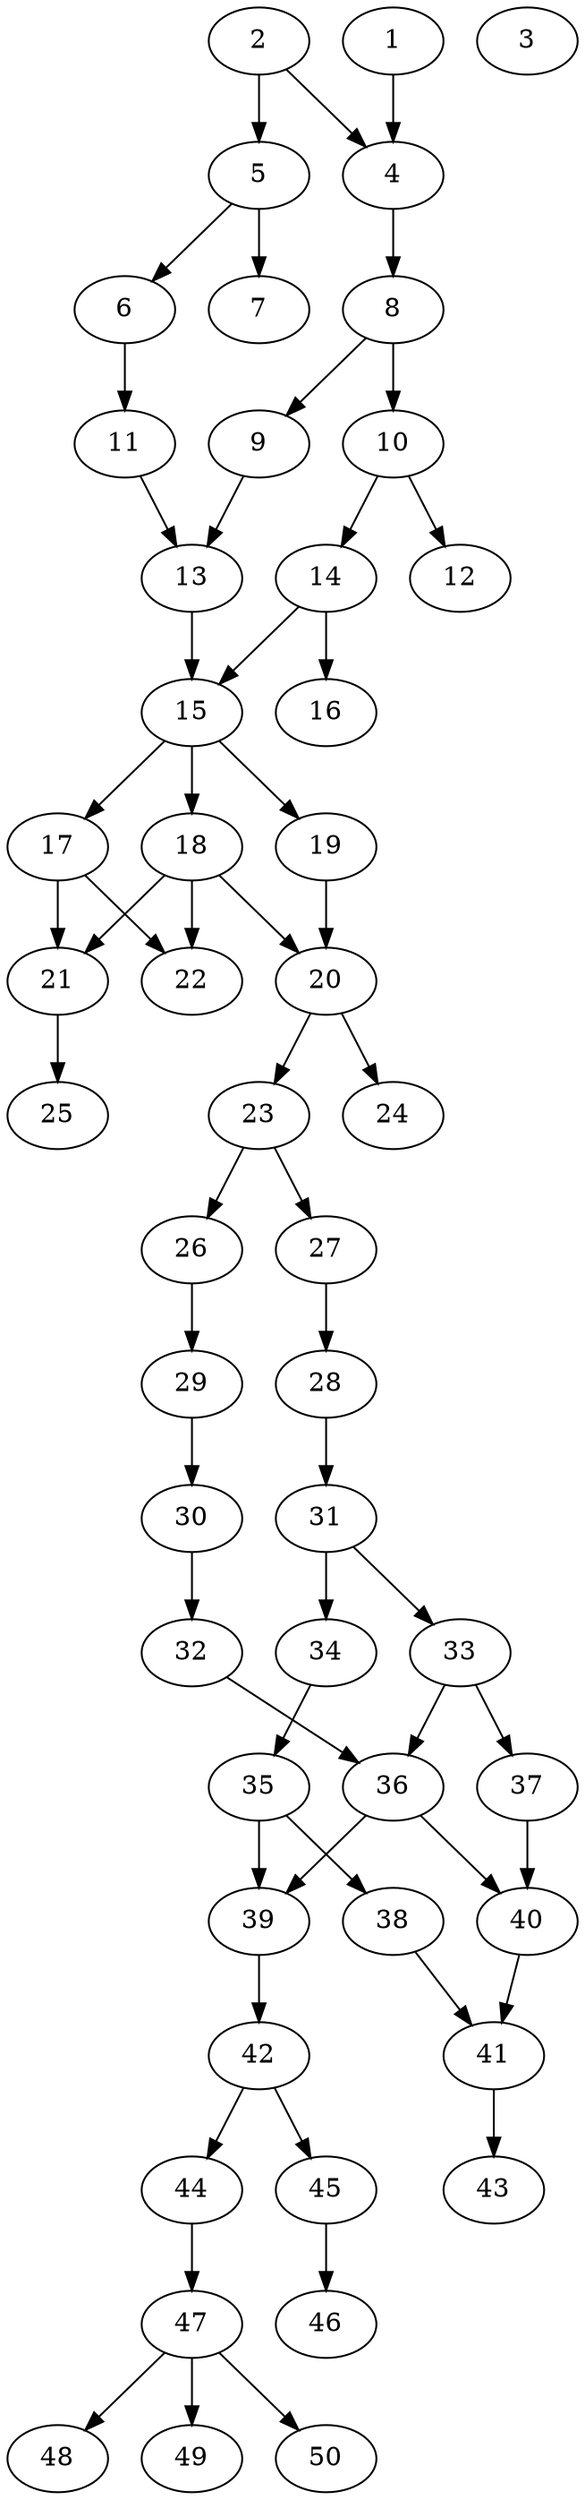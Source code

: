// DAG automatically generated by daggen at Thu Oct  3 14:07:56 2019
// ./daggen --dot -n 50 --ccr 0.3 --fat 0.3 --regular 0.7 --density 0.5 --mindata 5242880 --maxdata 52428800 
digraph G {
  1 [size="104308053", alpha="0.20", expect_size="31292416"] 
  1 -> 4 [size ="31292416"]
  2 [size="45919573", alpha="0.03", expect_size="13775872"] 
  2 -> 4 [size ="13775872"]
  2 -> 5 [size ="13775872"]
  3 [size="134341973", alpha="0.07", expect_size="40302592"] 
  4 [size="80298667", alpha="0.02", expect_size="24089600"] 
  4 -> 8 [size ="24089600"]
  5 [size="169055573", alpha="0.16", expect_size="50716672"] 
  5 -> 6 [size ="50716672"]
  5 -> 7 [size ="50716672"]
  6 [size="142551040", alpha="0.20", expect_size="42765312"] 
  6 -> 11 [size ="42765312"]
  7 [size="82691413", alpha="0.19", expect_size="24807424"] 
  8 [size="135174827", alpha="0.02", expect_size="40552448"] 
  8 -> 9 [size ="40552448"]
  8 -> 10 [size ="40552448"]
  9 [size="115094187", alpha="0.00", expect_size="34528256"] 
  9 -> 13 [size ="34528256"]
  10 [size="166891520", alpha="0.09", expect_size="50067456"] 
  10 -> 12 [size ="50067456"]
  10 -> 14 [size ="50067456"]
  11 [size="113237333", alpha="0.12", expect_size="33971200"] 
  11 -> 13 [size ="33971200"]
  12 [size="113049600", alpha="0.01", expect_size="33914880"] 
  13 [size="133014187", alpha="0.11", expect_size="39904256"] 
  13 -> 15 [size ="39904256"]
  14 [size="34484907", alpha="0.04", expect_size="10345472"] 
  14 -> 15 [size ="10345472"]
  14 -> 16 [size ="10345472"]
  15 [size="47363413", alpha="0.01", expect_size="14209024"] 
  15 -> 17 [size ="14209024"]
  15 -> 18 [size ="14209024"]
  15 -> 19 [size ="14209024"]
  16 [size="170926080", alpha="0.14", expect_size="51277824"] 
  17 [size="167031467", alpha="0.04", expect_size="50109440"] 
  17 -> 21 [size ="50109440"]
  17 -> 22 [size ="50109440"]
  18 [size="158184107", alpha="0.20", expect_size="47455232"] 
  18 -> 20 [size ="47455232"]
  18 -> 21 [size ="47455232"]
  18 -> 22 [size ="47455232"]
  19 [size="172189013", alpha="0.13", expect_size="51656704"] 
  19 -> 20 [size ="51656704"]
  20 [size="17602560", alpha="0.03", expect_size="5280768"] 
  20 -> 23 [size ="5280768"]
  20 -> 24 [size ="5280768"]
  21 [size="86483627", alpha="0.04", expect_size="25945088"] 
  21 -> 25 [size ="25945088"]
  22 [size="21937493", alpha="0.08", expect_size="6581248"] 
  23 [size="29545813", alpha="0.08", expect_size="8863744"] 
  23 -> 26 [size ="8863744"]
  23 -> 27 [size ="8863744"]
  24 [size="113421653", alpha="0.15", expect_size="34026496"] 
  25 [size="141496320", alpha="0.02", expect_size="42448896"] 
  26 [size="148551680", alpha="0.04", expect_size="44565504"] 
  26 -> 29 [size ="44565504"]
  27 [size="104164693", alpha="0.15", expect_size="31249408"] 
  27 -> 28 [size ="31249408"]
  28 [size="135082667", alpha="0.01", expect_size="40524800"] 
  28 -> 31 [size ="40524800"]
  29 [size="133253120", alpha="0.19", expect_size="39975936"] 
  29 -> 30 [size ="39975936"]
  30 [size="78605653", alpha="0.17", expect_size="23581696"] 
  30 -> 32 [size ="23581696"]
  31 [size="101734400", alpha="0.06", expect_size="30520320"] 
  31 -> 33 [size ="30520320"]
  31 -> 34 [size ="30520320"]
  32 [size="132188160", alpha="0.08", expect_size="39656448"] 
  32 -> 36 [size ="39656448"]
  33 [size="41123840", alpha="0.04", expect_size="12337152"] 
  33 -> 36 [size ="12337152"]
  33 -> 37 [size ="12337152"]
  34 [size="102696960", alpha="0.02", expect_size="30809088"] 
  34 -> 35 [size ="30809088"]
  35 [size="65163947", alpha="0.05", expect_size="19549184"] 
  35 -> 38 [size ="19549184"]
  35 -> 39 [size ="19549184"]
  36 [size="80100693", alpha="0.06", expect_size="24030208"] 
  36 -> 39 [size ="24030208"]
  36 -> 40 [size ="24030208"]
  37 [size="115302400", alpha="0.07", expect_size="34590720"] 
  37 -> 40 [size ="34590720"]
  38 [size="78694400", alpha="0.06", expect_size="23608320"] 
  38 -> 41 [size ="23608320"]
  39 [size="87982080", alpha="0.04", expect_size="26394624"] 
  39 -> 42 [size ="26394624"]
  40 [size="83496960", alpha="0.02", expect_size="25049088"] 
  40 -> 41 [size ="25049088"]
  41 [size="57364480", alpha="0.10", expect_size="17209344"] 
  41 -> 43 [size ="17209344"]
  42 [size="105352533", alpha="0.17", expect_size="31605760"] 
  42 -> 44 [size ="31605760"]
  42 -> 45 [size ="31605760"]
  43 [size="165744640", alpha="0.06", expect_size="49723392"] 
  44 [size="39516160", alpha="0.08", expect_size="11854848"] 
  44 -> 47 [size ="11854848"]
  45 [size="58245120", alpha="0.05", expect_size="17473536"] 
  45 -> 46 [size ="17473536"]
  46 [size="94535680", alpha="0.19", expect_size="28360704"] 
  47 [size="144554667", alpha="0.04", expect_size="43366400"] 
  47 -> 48 [size ="43366400"]
  47 -> 49 [size ="43366400"]
  47 -> 50 [size ="43366400"]
  48 [size="43281067", alpha="0.04", expect_size="12984320"] 
  49 [size="88715947", alpha="0.18", expect_size="26614784"] 
  50 [size="120999253", alpha="0.01", expect_size="36299776"] 
}
